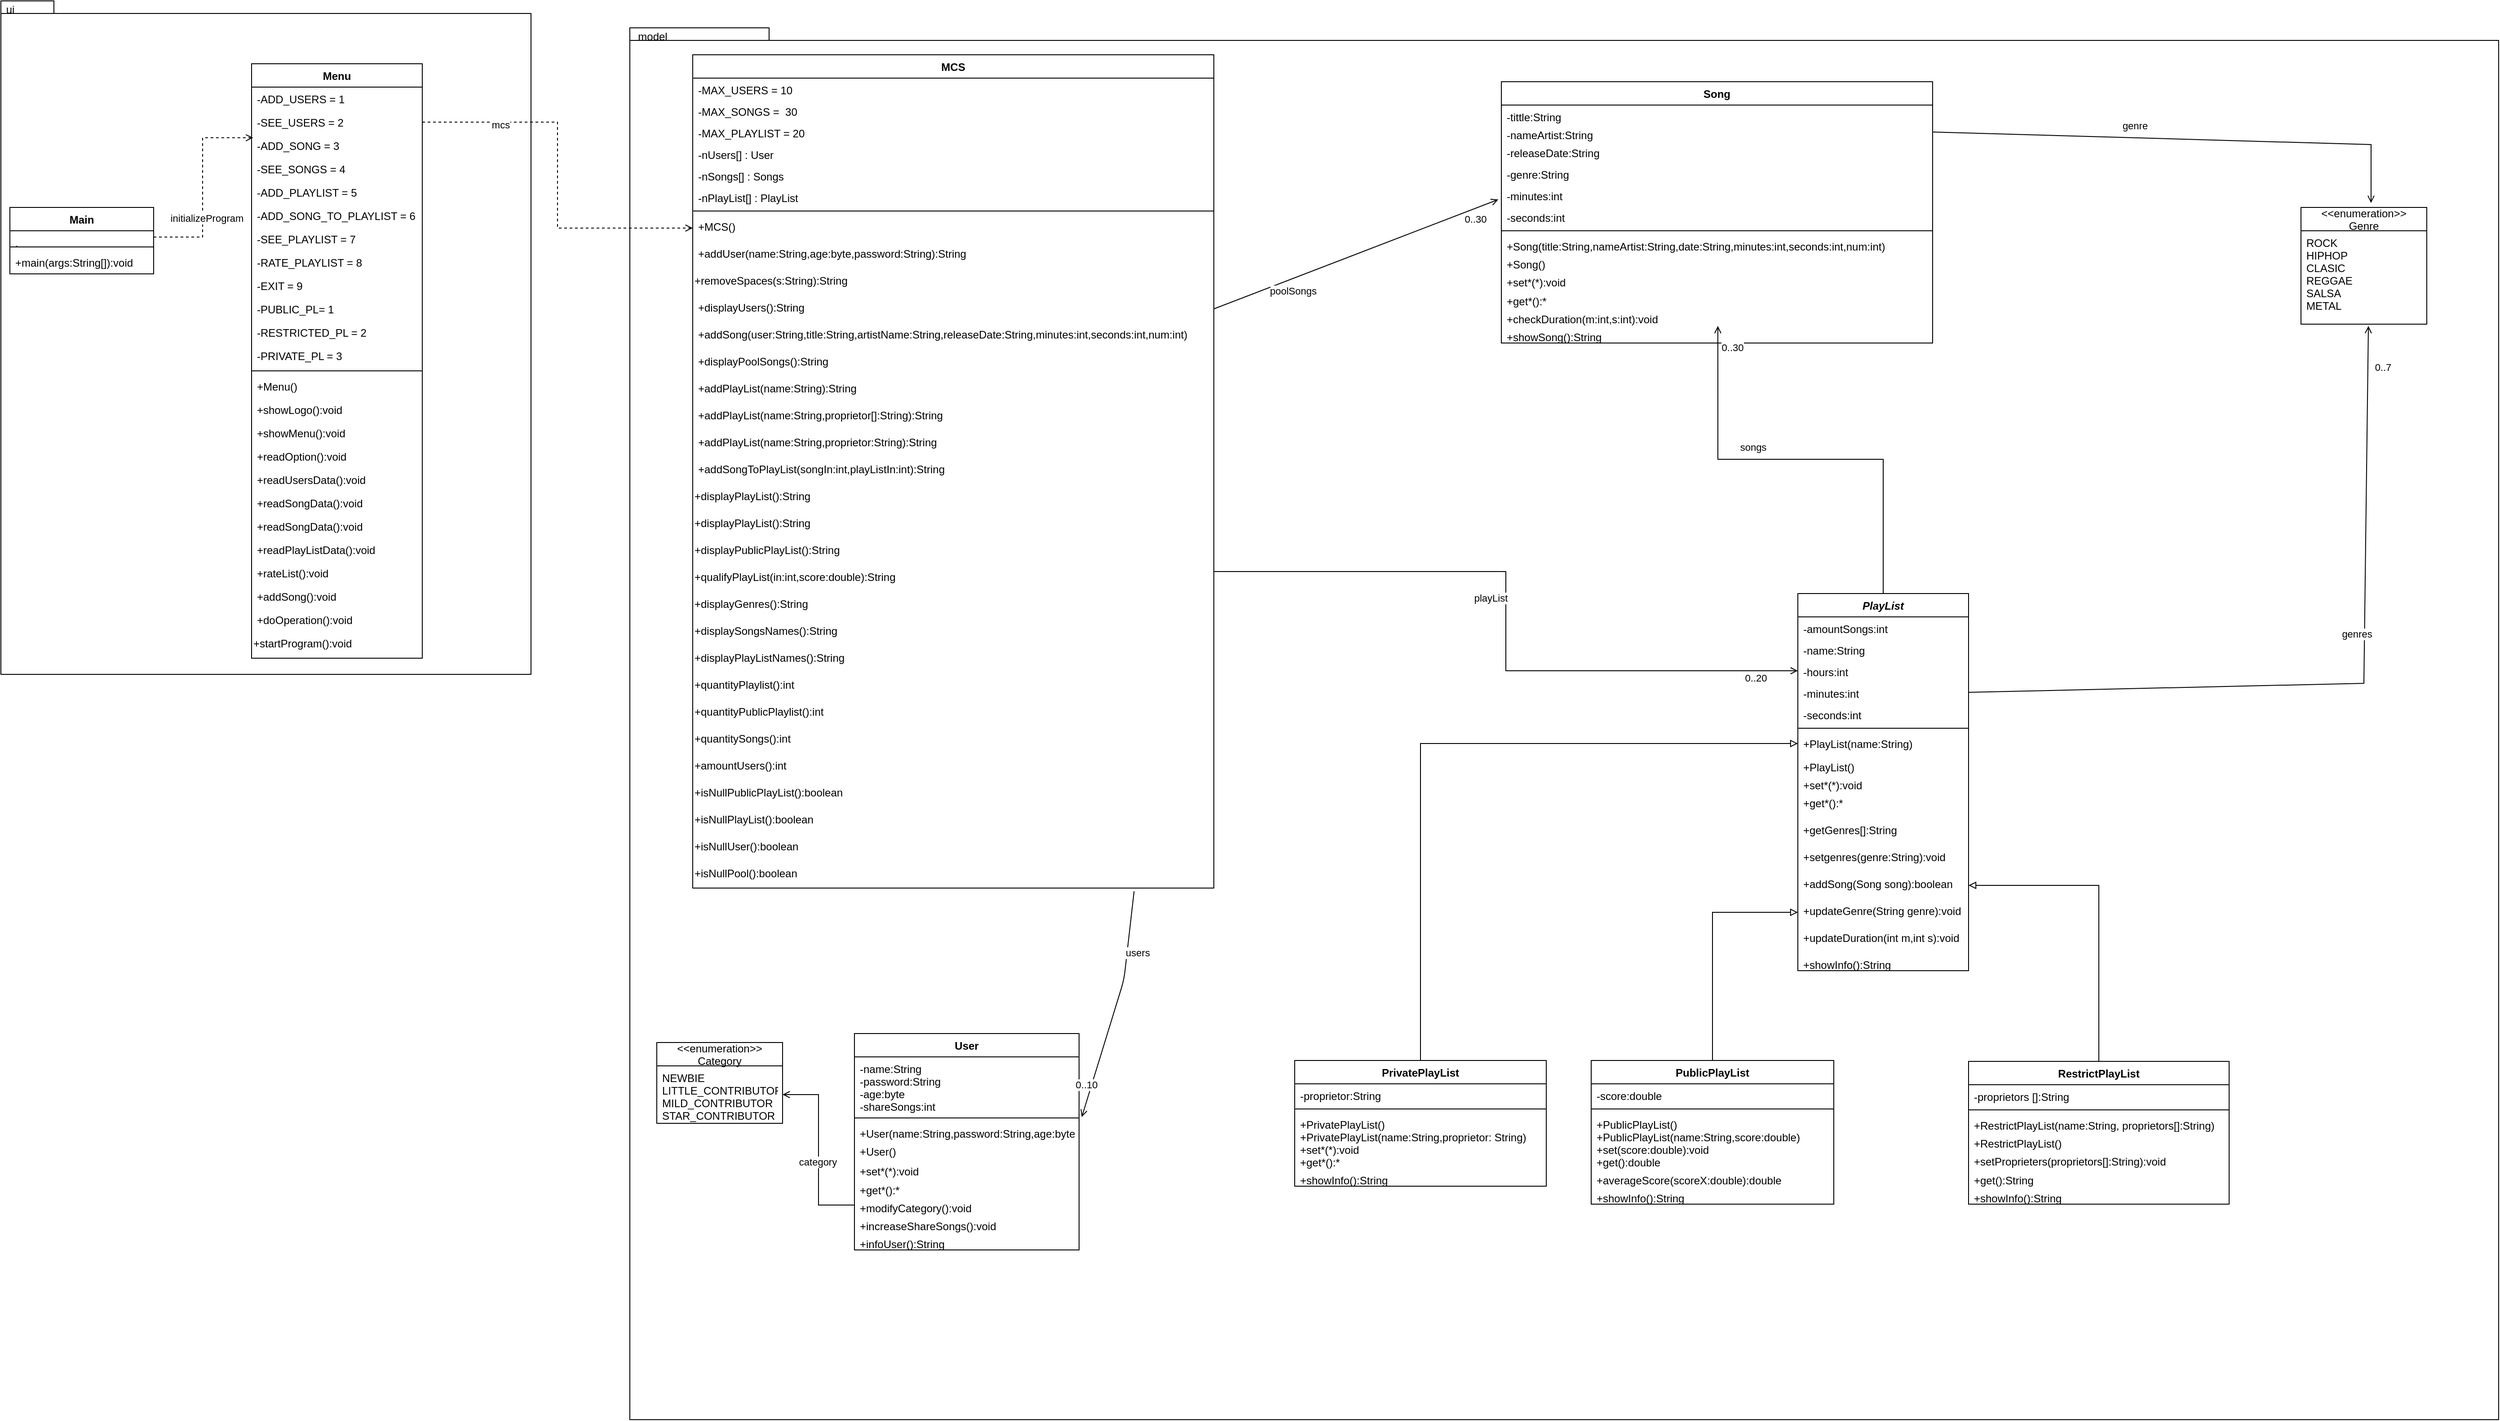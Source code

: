 <mxfile version="13.8.8" type="github">
  <diagram id="2-PS80yu1LOaavo1AS4o" name="Page-1">
    <mxGraphModel dx="2343" dy="1546" grid="1" gridSize="10" guides="1" tooltips="1" connect="1" arrows="1" fold="1" page="1" pageScale="1" pageWidth="827" pageHeight="1169" math="0" shadow="0">
      <root>
        <mxCell id="0" />
        <mxCell id="1" parent="0" />
        <mxCell id="_6vL-Fmfz16tMaVCGUEi-57" value="" style="shape=folder;fontStyle=1;spacingTop=10;tabWidth=40;tabHeight=14;tabPosition=left;html=1;" parent="1" vertex="1">
          <mxGeometry x="-1520" y="-450" width="590" height="750" as="geometry" />
        </mxCell>
        <mxCell id="_6vL-Fmfz16tMaVCGUEi-20" value="" style="shape=folder;fontStyle=1;spacingTop=10;tabWidth=40;tabHeight=14;tabPosition=left;html=1;fillColor=#ffffff;" parent="1" vertex="1">
          <mxGeometry x="-820" y="-420" width="2080" height="1550" as="geometry" />
        </mxCell>
        <mxCell id="f4DITkPFxF15eC7RWUfP-1" value="User" style="swimlane;fontStyle=1;align=center;verticalAlign=top;childLayout=stackLayout;horizontal=1;startSize=26;horizontalStack=0;resizeParent=1;resizeParentMax=0;resizeLast=0;collapsible=1;marginBottom=0;fillColor=none;" parent="1" vertex="1">
          <mxGeometry x="-570" y="700" width="250" height="241" as="geometry" />
        </mxCell>
        <mxCell id="f4DITkPFxF15eC7RWUfP-2" value="-name:String&#xa;-password:String&#xa;-age:byte&#xa;-shareSongs:int" style="text;strokeColor=none;fillColor=none;align=left;verticalAlign=top;spacingLeft=4;spacingRight=4;overflow=hidden;rotatable=0;points=[[0,0.5],[1,0.5]];portConstraint=eastwest;" parent="f4DITkPFxF15eC7RWUfP-1" vertex="1">
          <mxGeometry y="26" width="250" height="64" as="geometry" />
        </mxCell>
        <mxCell id="f4DITkPFxF15eC7RWUfP-3" value="" style="line;strokeWidth=1;fillColor=none;align=left;verticalAlign=middle;spacingTop=-1;spacingLeft=3;spacingRight=3;rotatable=0;labelPosition=right;points=[];portConstraint=eastwest;" parent="f4DITkPFxF15eC7RWUfP-1" vertex="1">
          <mxGeometry y="90" width="250" height="8" as="geometry" />
        </mxCell>
        <mxCell id="KiHyuANmDvBm40jnsKNg-2" value="+User(name:String,password:String,age:byte)" style="text;strokeColor=none;fillColor=none;align=left;verticalAlign=top;spacingLeft=4;spacingRight=4;overflow=hidden;rotatable=0;points=[[0,0.5],[1,0.5]];portConstraint=eastwest;" parent="f4DITkPFxF15eC7RWUfP-1" vertex="1">
          <mxGeometry y="98" width="250" height="20" as="geometry" />
        </mxCell>
        <mxCell id="KiHyuANmDvBm40jnsKNg-1" value="+User()" style="text;strokeColor=none;fillColor=none;align=left;verticalAlign=top;spacingLeft=4;spacingRight=4;overflow=hidden;rotatable=0;points=[[0,0.5],[1,0.5]];portConstraint=eastwest;" parent="f4DITkPFxF15eC7RWUfP-1" vertex="1">
          <mxGeometry y="118" width="250" height="22" as="geometry" />
        </mxCell>
        <mxCell id="KiHyuANmDvBm40jnsKNg-3" value="+set*(*):void" style="text;strokeColor=none;fillColor=none;align=left;verticalAlign=top;spacingLeft=4;spacingRight=4;overflow=hidden;rotatable=0;points=[[0,0.5],[1,0.5]];portConstraint=eastwest;" parent="f4DITkPFxF15eC7RWUfP-1" vertex="1">
          <mxGeometry y="140" width="250" height="21" as="geometry" />
        </mxCell>
        <mxCell id="f4DITkPFxF15eC7RWUfP-4" value="+get*():*" style="text;strokeColor=none;fillColor=none;align=left;verticalAlign=top;spacingLeft=4;spacingRight=4;overflow=hidden;rotatable=0;points=[[0,0.5],[1,0.5]];portConstraint=eastwest;" parent="f4DITkPFxF15eC7RWUfP-1" vertex="1">
          <mxGeometry y="161" width="250" height="20" as="geometry" />
        </mxCell>
        <mxCell id="KiHyuANmDvBm40jnsKNg-9" value="+modifyCategory():void" style="text;strokeColor=none;fillColor=none;align=left;verticalAlign=top;spacingLeft=4;spacingRight=4;overflow=hidden;rotatable=0;points=[[0,0.5],[1,0.5]];portConstraint=eastwest;" parent="f4DITkPFxF15eC7RWUfP-1" vertex="1">
          <mxGeometry y="181" width="250" height="20" as="geometry" />
        </mxCell>
        <mxCell id="KiHyuANmDvBm40jnsKNg-8" value="+increaseShareSongs():void" style="text;strokeColor=none;fillColor=none;align=left;verticalAlign=top;spacingLeft=4;spacingRight=4;overflow=hidden;rotatable=0;points=[[0,0.5],[1,0.5]];portConstraint=eastwest;" parent="f4DITkPFxF15eC7RWUfP-1" vertex="1">
          <mxGeometry y="201" width="250" height="20" as="geometry" />
        </mxCell>
        <mxCell id="KiHyuANmDvBm40jnsKNg-10" value="+infoUser():String" style="text;strokeColor=none;fillColor=none;align=left;verticalAlign=top;spacingLeft=4;spacingRight=4;overflow=hidden;rotatable=0;points=[[0,0.5],[1,0.5]];portConstraint=eastwest;" parent="f4DITkPFxF15eC7RWUfP-1" vertex="1">
          <mxGeometry y="221" width="250" height="20" as="geometry" />
        </mxCell>
        <mxCell id="f4DITkPFxF15eC7RWUfP-5" value="&lt;&lt;enumeration&gt;&gt;&#xa;Category" style="swimlane;fontStyle=0;childLayout=stackLayout;horizontal=1;startSize=26;fillColor=none;horizontalStack=0;resizeParent=1;resizeParentMax=0;resizeLast=0;collapsible=1;marginBottom=0;" parent="1" vertex="1">
          <mxGeometry x="-790" y="710" width="140" height="90" as="geometry" />
        </mxCell>
        <mxCell id="f4DITkPFxF15eC7RWUfP-6" value="NEWBIE&#xa;LITTLE_CONTRIBUTOR&#xa;MILD_CONTRIBUTOR&#xa;STAR_CONTRIBUTOR" style="text;strokeColor=none;fillColor=none;align=left;verticalAlign=top;spacingLeft=4;spacingRight=4;overflow=hidden;rotatable=0;points=[[0,0.5],[1,0.5]];portConstraint=eastwest;" parent="f4DITkPFxF15eC7RWUfP-5" vertex="1">
          <mxGeometry y="26" width="140" height="64" as="geometry" />
        </mxCell>
        <mxCell id="f4DITkPFxF15eC7RWUfP-12" value="Song" style="swimlane;fontStyle=1;align=center;verticalAlign=top;childLayout=stackLayout;horizontal=1;startSize=26;horizontalStack=0;resizeParent=1;resizeParentMax=0;resizeLast=0;collapsible=1;marginBottom=0;" parent="1" vertex="1">
          <mxGeometry x="150" y="-360" width="480" height="291" as="geometry" />
        </mxCell>
        <mxCell id="KiHyuANmDvBm40jnsKNg-39" value="-tittle:String" style="text;strokeColor=none;fillColor=none;align=left;verticalAlign=top;spacingLeft=4;spacingRight=4;overflow=hidden;rotatable=0;points=[[0,0.5],[1,0.5]];portConstraint=eastwest;" parent="f4DITkPFxF15eC7RWUfP-12" vertex="1">
          <mxGeometry y="26" width="480" height="20" as="geometry" />
        </mxCell>
        <mxCell id="KiHyuANmDvBm40jnsKNg-40" value="-nameArtist:String" style="text;strokeColor=none;fillColor=none;align=left;verticalAlign=top;spacingLeft=4;spacingRight=4;overflow=hidden;rotatable=0;points=[[0,0.5],[1,0.5]];portConstraint=eastwest;" parent="f4DITkPFxF15eC7RWUfP-12" vertex="1">
          <mxGeometry y="46" width="480" height="20" as="geometry" />
        </mxCell>
        <mxCell id="KiHyuANmDvBm40jnsKNg-41" value="-releaseDate:String" style="text;strokeColor=none;fillColor=none;align=left;verticalAlign=top;spacingLeft=4;spacingRight=4;overflow=hidden;rotatable=0;points=[[0,0.5],[1,0.5]];portConstraint=eastwest;" parent="f4DITkPFxF15eC7RWUfP-12" vertex="1">
          <mxGeometry y="66" width="480" height="24" as="geometry" />
        </mxCell>
        <mxCell id="oXdnSH9DWufPSlYSPhtB-8" value="-genre:String" style="text;strokeColor=none;fillColor=none;align=left;verticalAlign=top;spacingLeft=4;spacingRight=4;overflow=hidden;rotatable=0;points=[[0,0.5],[1,0.5]];portConstraint=eastwest;" parent="f4DITkPFxF15eC7RWUfP-12" vertex="1">
          <mxGeometry y="90" width="480" height="24" as="geometry" />
        </mxCell>
        <mxCell id="KiHyuANmDvBm40jnsKNg-42" value="-minutes:int" style="text;strokeColor=none;fillColor=none;align=left;verticalAlign=top;spacingLeft=4;spacingRight=4;overflow=hidden;rotatable=0;points=[[0,0.5],[1,0.5]];portConstraint=eastwest;" parent="f4DITkPFxF15eC7RWUfP-12" vertex="1">
          <mxGeometry y="114" width="480" height="24" as="geometry" />
        </mxCell>
        <mxCell id="KiHyuANmDvBm40jnsKNg-43" value="-seconds:int" style="text;strokeColor=none;fillColor=none;align=left;verticalAlign=top;spacingLeft=4;spacingRight=4;overflow=hidden;rotatable=0;points=[[0,0.5],[1,0.5]];portConstraint=eastwest;" parent="f4DITkPFxF15eC7RWUfP-12" vertex="1">
          <mxGeometry y="138" width="480" height="24" as="geometry" />
        </mxCell>
        <mxCell id="f4DITkPFxF15eC7RWUfP-14" value="" style="line;strokeWidth=1;fillColor=none;align=left;verticalAlign=middle;spacingTop=-1;spacingLeft=3;spacingRight=3;rotatable=0;labelPosition=right;points=[];portConstraint=eastwest;" parent="f4DITkPFxF15eC7RWUfP-12" vertex="1">
          <mxGeometry y="162" width="480" height="8" as="geometry" />
        </mxCell>
        <mxCell id="KiHyuANmDvBm40jnsKNg-46" value="+Song(title:String,nameArtist:String,date:String,minutes:int,seconds:int,num:int)" style="text;strokeColor=none;fillColor=none;align=left;verticalAlign=top;spacingLeft=4;spacingRight=4;overflow=hidden;rotatable=0;points=[[0,0.5],[1,0.5]];portConstraint=eastwest;" parent="f4DITkPFxF15eC7RWUfP-12" vertex="1">
          <mxGeometry y="170" width="480" height="20" as="geometry" />
        </mxCell>
        <mxCell id="KiHyuANmDvBm40jnsKNg-44" value="+Song()" style="text;strokeColor=none;fillColor=none;align=left;verticalAlign=top;spacingLeft=4;spacingRight=4;overflow=hidden;rotatable=0;points=[[0,0.5],[1,0.5]];portConstraint=eastwest;" parent="f4DITkPFxF15eC7RWUfP-12" vertex="1">
          <mxGeometry y="190" width="480" height="20" as="geometry" />
        </mxCell>
        <mxCell id="KiHyuANmDvBm40jnsKNg-47" value="+set*(*):void" style="text;strokeColor=none;fillColor=none;align=left;verticalAlign=top;spacingLeft=4;spacingRight=4;overflow=hidden;rotatable=0;points=[[0,0.5],[1,0.5]];portConstraint=eastwest;" parent="f4DITkPFxF15eC7RWUfP-12" vertex="1">
          <mxGeometry y="210" width="480" height="21" as="geometry" />
        </mxCell>
        <mxCell id="KiHyuANmDvBm40jnsKNg-48" value="+get*():*" style="text;strokeColor=none;fillColor=none;align=left;verticalAlign=top;spacingLeft=4;spacingRight=4;overflow=hidden;rotatable=0;points=[[0,0.5],[1,0.5]];portConstraint=eastwest;" parent="f4DITkPFxF15eC7RWUfP-12" vertex="1">
          <mxGeometry y="231" width="480" height="20" as="geometry" />
        </mxCell>
        <mxCell id="_6vL-Fmfz16tMaVCGUEi-19" value="+checkDuration(m:int,s:int):void" style="text;strokeColor=none;fillColor=none;align=left;verticalAlign=top;spacingLeft=4;spacingRight=4;overflow=hidden;rotatable=0;points=[[0,0.5],[1,0.5]];portConstraint=eastwest;" parent="f4DITkPFxF15eC7RWUfP-12" vertex="1">
          <mxGeometry y="251" width="480" height="20" as="geometry" />
        </mxCell>
        <mxCell id="KiHyuANmDvBm40jnsKNg-49" value="+showSong():String" style="text;strokeColor=none;fillColor=none;align=left;verticalAlign=top;spacingLeft=4;spacingRight=4;overflow=hidden;rotatable=0;points=[[0,0.5],[1,0.5]];portConstraint=eastwest;" parent="f4DITkPFxF15eC7RWUfP-12" vertex="1">
          <mxGeometry y="271" width="480" height="20" as="geometry" />
        </mxCell>
        <mxCell id="f4DITkPFxF15eC7RWUfP-16" value="&lt;&lt;enumeration&gt;&gt;&#xa;Genre" style="swimlane;fontStyle=0;childLayout=stackLayout;horizontal=1;startSize=26;fillColor=none;horizontalStack=0;resizeParent=1;resizeParentMax=0;resizeLast=0;collapsible=1;marginBottom=0;" parent="1" vertex="1">
          <mxGeometry x="1040" y="-220" width="140" height="130" as="geometry" />
        </mxCell>
        <mxCell id="f4DITkPFxF15eC7RWUfP-17" value="ROCK&#xa;HIPHOP&#xa;CLASIC&#xa;REGGAE&#xa;SALSA&#xa;METAL&#xa;" style="text;strokeColor=none;fillColor=none;align=left;verticalAlign=top;spacingLeft=4;spacingRight=4;overflow=hidden;rotatable=0;points=[[0,0.5],[1,0.5]];portConstraint=eastwest;" parent="f4DITkPFxF15eC7RWUfP-16" vertex="1">
          <mxGeometry y="26" width="140" height="104" as="geometry" />
        </mxCell>
        <mxCell id="YzxOvq2Jwp7MUWpBDMcE-1" style="edgeStyle=orthogonalEdgeStyle;rounded=0;orthogonalLoop=1;jettySize=auto;html=1;exitX=0.5;exitY=0;exitDx=0;exitDy=0;endArrow=open;endFill=0;entryX=0.502;entryY=1.05;entryDx=0;entryDy=0;entryPerimeter=0;" parent="1" source="f4DITkPFxF15eC7RWUfP-20" target="_6vL-Fmfz16tMaVCGUEi-19" edge="1">
          <mxGeometry relative="1" as="geometry">
            <mxPoint x="768" y="220" as="targetPoint" />
          </mxGeometry>
        </mxCell>
        <mxCell id="YzxOvq2Jwp7MUWpBDMcE-3" value="0..30" style="edgeLabel;html=1;align=center;verticalAlign=middle;resizable=0;points=[];" parent="YzxOvq2Jwp7MUWpBDMcE-1" vertex="1" connectable="0">
          <mxGeometry x="0.903" y="-1" relative="1" as="geometry">
            <mxPoint x="14.41" as="offset" />
          </mxGeometry>
        </mxCell>
        <mxCell id="KiHyuANmDvBm40jnsKNg-50" value="songs" style="edgeLabel;html=1;align=center;verticalAlign=middle;resizable=0;points=[];" parent="YzxOvq2Jwp7MUWpBDMcE-1" vertex="1" connectable="0">
          <mxGeometry x="0.304" y="-2" relative="1" as="geometry">
            <mxPoint x="19.91" y="-12.25" as="offset" />
          </mxGeometry>
        </mxCell>
        <mxCell id="f4DITkPFxF15eC7RWUfP-20" value="PlayList" style="swimlane;fontStyle=3;align=center;verticalAlign=top;childLayout=stackLayout;horizontal=1;startSize=26;horizontalStack=0;resizeParent=1;resizeParentMax=0;resizeLast=0;collapsible=1;marginBottom=0;" parent="1" vertex="1">
          <mxGeometry x="480" y="210" width="190" height="420" as="geometry" />
        </mxCell>
        <mxCell id="KiHyuANmDvBm40jnsKNg-16" value="-amountSongs:int" style="text;strokeColor=none;fillColor=none;align=left;verticalAlign=top;spacingLeft=4;spacingRight=4;overflow=hidden;rotatable=0;points=[[0,0.5],[1,0.5]];portConstraint=eastwest;" parent="f4DITkPFxF15eC7RWUfP-20" vertex="1">
          <mxGeometry y="26" width="190" height="24" as="geometry" />
        </mxCell>
        <mxCell id="f4DITkPFxF15eC7RWUfP-21" value="-name:String" style="text;strokeColor=none;fillColor=none;align=left;verticalAlign=top;spacingLeft=4;spacingRight=4;overflow=hidden;rotatable=0;points=[[0,0.5],[1,0.5]];portConstraint=eastwest;" parent="f4DITkPFxF15eC7RWUfP-20" vertex="1">
          <mxGeometry y="50" width="190" height="24" as="geometry" />
        </mxCell>
        <mxCell id="KiHyuANmDvBm40jnsKNg-13" value="-hours:int" style="text;strokeColor=none;fillColor=none;align=left;verticalAlign=top;spacingLeft=4;spacingRight=4;overflow=hidden;rotatable=0;points=[[0,0.5],[1,0.5]];portConstraint=eastwest;" parent="f4DITkPFxF15eC7RWUfP-20" vertex="1">
          <mxGeometry y="74" width="190" height="24" as="geometry" />
        </mxCell>
        <mxCell id="KiHyuANmDvBm40jnsKNg-14" value="-minutes:int" style="text;strokeColor=none;fillColor=none;align=left;verticalAlign=top;spacingLeft=4;spacingRight=4;overflow=hidden;rotatable=0;points=[[0,0.5],[1,0.5]];portConstraint=eastwest;" parent="f4DITkPFxF15eC7RWUfP-20" vertex="1">
          <mxGeometry y="98" width="190" height="24" as="geometry" />
        </mxCell>
        <mxCell id="KiHyuANmDvBm40jnsKNg-15" value="-seconds:int" style="text;strokeColor=none;fillColor=none;align=left;verticalAlign=top;spacingLeft=4;spacingRight=4;overflow=hidden;rotatable=0;points=[[0,0.5],[1,0.5]];portConstraint=eastwest;" parent="f4DITkPFxF15eC7RWUfP-20" vertex="1">
          <mxGeometry y="122" width="190" height="24" as="geometry" />
        </mxCell>
        <mxCell id="f4DITkPFxF15eC7RWUfP-22" value="" style="line;strokeWidth=1;fillColor=none;align=left;verticalAlign=middle;spacingTop=-1;spacingLeft=3;spacingRight=3;rotatable=0;labelPosition=right;points=[];portConstraint=eastwest;" parent="f4DITkPFxF15eC7RWUfP-20" vertex="1">
          <mxGeometry y="146" width="190" height="8" as="geometry" />
        </mxCell>
        <mxCell id="KiHyuANmDvBm40jnsKNg-18" value="+PlayList(name:String)" style="text;strokeColor=none;fillColor=none;align=left;verticalAlign=top;spacingLeft=4;spacingRight=4;overflow=hidden;rotatable=0;points=[[0,0.5],[1,0.5]];portConstraint=eastwest;" parent="f4DITkPFxF15eC7RWUfP-20" vertex="1">
          <mxGeometry y="154" width="190" height="26" as="geometry" />
        </mxCell>
        <mxCell id="KiHyuANmDvBm40jnsKNg-17" value="+PlayList()&#xa;" style="text;strokeColor=none;fillColor=none;align=left;verticalAlign=top;spacingLeft=4;spacingRight=4;overflow=hidden;rotatable=0;points=[[0,0.5],[1,0.5]];portConstraint=eastwest;" parent="f4DITkPFxF15eC7RWUfP-20" vertex="1">
          <mxGeometry y="180" width="190" height="20" as="geometry" />
        </mxCell>
        <mxCell id="KiHyuANmDvBm40jnsKNg-19" value="+set*(*):void" style="text;strokeColor=none;fillColor=none;align=left;verticalAlign=top;spacingLeft=4;spacingRight=4;overflow=hidden;rotatable=0;points=[[0,0.5],[1,0.5]];portConstraint=eastwest;" parent="f4DITkPFxF15eC7RWUfP-20" vertex="1">
          <mxGeometry y="200" width="190" height="20" as="geometry" />
        </mxCell>
        <mxCell id="f4DITkPFxF15eC7RWUfP-23" value="+get*():*" style="text;strokeColor=none;fillColor=none;align=left;verticalAlign=top;spacingLeft=4;spacingRight=4;overflow=hidden;rotatable=0;points=[[0,0.5],[1,0.5]];portConstraint=eastwest;" parent="f4DITkPFxF15eC7RWUfP-20" vertex="1">
          <mxGeometry y="220" width="190" height="30" as="geometry" />
        </mxCell>
        <mxCell id="oXdnSH9DWufPSlYSPhtB-9" value="+getGenres[]:String" style="text;strokeColor=none;fillColor=none;align=left;verticalAlign=top;spacingLeft=4;spacingRight=4;overflow=hidden;rotatable=0;points=[[0,0.5],[1,0.5]];portConstraint=eastwest;" parent="f4DITkPFxF15eC7RWUfP-20" vertex="1">
          <mxGeometry y="250" width="190" height="30" as="geometry" />
        </mxCell>
        <mxCell id="oXdnSH9DWufPSlYSPhtB-10" value="+setgenres(genre:String):void" style="text;strokeColor=none;fillColor=none;align=left;verticalAlign=top;spacingLeft=4;spacingRight=4;overflow=hidden;rotatable=0;points=[[0,0.5],[1,0.5]];portConstraint=eastwest;" parent="f4DITkPFxF15eC7RWUfP-20" vertex="1">
          <mxGeometry y="280" width="190" height="30" as="geometry" />
        </mxCell>
        <mxCell id="KiHyuANmDvBm40jnsKNg-21" value="+addSong(Song song):boolean" style="text;strokeColor=none;fillColor=none;align=left;verticalAlign=top;spacingLeft=4;spacingRight=4;overflow=hidden;rotatable=0;points=[[0,0.5],[1,0.5]];portConstraint=eastwest;" parent="f4DITkPFxF15eC7RWUfP-20" vertex="1">
          <mxGeometry y="310" width="190" height="30" as="geometry" />
        </mxCell>
        <mxCell id="KiHyuANmDvBm40jnsKNg-22" value="+updateGenre(String genre):void" style="text;strokeColor=none;fillColor=none;align=left;verticalAlign=top;spacingLeft=4;spacingRight=4;overflow=hidden;rotatable=0;points=[[0,0.5],[1,0.5]];portConstraint=eastwest;" parent="f4DITkPFxF15eC7RWUfP-20" vertex="1">
          <mxGeometry y="340" width="190" height="30" as="geometry" />
        </mxCell>
        <mxCell id="KiHyuANmDvBm40jnsKNg-24" value="+updateDuration(int m,int s):void" style="text;strokeColor=none;fillColor=none;align=left;verticalAlign=top;spacingLeft=4;spacingRight=4;overflow=hidden;rotatable=0;points=[[0,0.5],[1,0.5]];portConstraint=eastwest;" parent="f4DITkPFxF15eC7RWUfP-20" vertex="1">
          <mxGeometry y="370" width="190" height="30" as="geometry" />
        </mxCell>
        <mxCell id="KiHyuANmDvBm40jnsKNg-25" value="+showInfo():String" style="text;strokeColor=none;fillColor=none;align=left;verticalAlign=top;spacingLeft=4;spacingRight=4;overflow=hidden;rotatable=0;points=[[0,0.5],[1,0.5]];portConstraint=eastwest;" parent="f4DITkPFxF15eC7RWUfP-20" vertex="1">
          <mxGeometry y="400" width="190" height="20" as="geometry" />
        </mxCell>
        <mxCell id="f4DITkPFxF15eC7RWUfP-27" value="MCS" style="swimlane;fontStyle=1;align=center;verticalAlign=top;childLayout=stackLayout;horizontal=1;startSize=26;horizontalStack=0;resizeParent=1;resizeParentMax=0;resizeLast=0;collapsible=1;marginBottom=0;" parent="1" vertex="1">
          <mxGeometry x="-750" y="-390" width="580" height="928" as="geometry" />
        </mxCell>
        <mxCell id="f4DITkPFxF15eC7RWUfP-28" value="-MAX_USERS = 10" style="text;strokeColor=none;fillColor=none;align=left;verticalAlign=top;spacingLeft=4;spacingRight=4;overflow=hidden;rotatable=0;points=[[0,0.5],[1,0.5]];portConstraint=eastwest;" parent="f4DITkPFxF15eC7RWUfP-27" vertex="1">
          <mxGeometry y="26" width="580" height="24" as="geometry" />
        </mxCell>
        <mxCell id="oXdnSH9DWufPSlYSPhtB-2" value="-MAX_SONGS =  30" style="text;strokeColor=none;fillColor=none;align=left;verticalAlign=top;spacingLeft=4;spacingRight=4;overflow=hidden;rotatable=0;points=[[0,0.5],[1,0.5]];portConstraint=eastwest;" parent="f4DITkPFxF15eC7RWUfP-27" vertex="1">
          <mxGeometry y="50" width="580" height="24" as="geometry" />
        </mxCell>
        <mxCell id="oXdnSH9DWufPSlYSPhtB-3" value="-MAX_PLAYLIST = 20" style="text;strokeColor=none;fillColor=none;align=left;verticalAlign=top;spacingLeft=4;spacingRight=4;overflow=hidden;rotatable=0;points=[[0,0.5],[1,0.5]];portConstraint=eastwest;" parent="f4DITkPFxF15eC7RWUfP-27" vertex="1">
          <mxGeometry y="74" width="580" height="24" as="geometry" />
        </mxCell>
        <mxCell id="oXdnSH9DWufPSlYSPhtB-5" value="-nUsers[] : User" style="text;strokeColor=none;fillColor=none;align=left;verticalAlign=top;spacingLeft=4;spacingRight=4;overflow=hidden;rotatable=0;points=[[0,0.5],[1,0.5]];portConstraint=eastwest;" parent="f4DITkPFxF15eC7RWUfP-27" vertex="1">
          <mxGeometry y="98" width="580" height="24" as="geometry" />
        </mxCell>
        <mxCell id="oXdnSH9DWufPSlYSPhtB-6" value="-nSongs[] : Songs" style="text;strokeColor=none;fillColor=none;align=left;verticalAlign=top;spacingLeft=4;spacingRight=4;overflow=hidden;rotatable=0;points=[[0,0.5],[1,0.5]];portConstraint=eastwest;" parent="f4DITkPFxF15eC7RWUfP-27" vertex="1">
          <mxGeometry y="122" width="580" height="24" as="geometry" />
        </mxCell>
        <mxCell id="oXdnSH9DWufPSlYSPhtB-7" value="-nPlayList[] : PlayList" style="text;strokeColor=none;fillColor=none;align=left;verticalAlign=top;spacingLeft=4;spacingRight=4;overflow=hidden;rotatable=0;points=[[0,0.5],[1,0.5]];portConstraint=eastwest;" parent="f4DITkPFxF15eC7RWUfP-27" vertex="1">
          <mxGeometry y="146" width="580" height="24" as="geometry" />
        </mxCell>
        <mxCell id="f4DITkPFxF15eC7RWUfP-29" value="" style="line;strokeWidth=1;fillColor=none;align=left;verticalAlign=middle;spacingTop=-1;spacingLeft=3;spacingRight=3;rotatable=0;labelPosition=right;points=[];portConstraint=eastwest;" parent="f4DITkPFxF15eC7RWUfP-27" vertex="1">
          <mxGeometry y="170" width="580" height="8" as="geometry" />
        </mxCell>
        <mxCell id="KiHyuANmDvBm40jnsKNg-52" value="+MCS()" style="text;strokeColor=none;fillColor=none;align=left;verticalAlign=top;spacingLeft=4;spacingRight=4;overflow=hidden;rotatable=0;points=[[0,0.5],[1,0.5]];portConstraint=eastwest;" parent="f4DITkPFxF15eC7RWUfP-27" vertex="1">
          <mxGeometry y="178" width="580" height="30" as="geometry" />
        </mxCell>
        <mxCell id="KiHyuANmDvBm40jnsKNg-53" value="+addUser(name:String,age:byte,password:String):String" style="text;strokeColor=none;fillColor=none;align=left;verticalAlign=top;spacingLeft=4;spacingRight=4;overflow=hidden;rotatable=0;points=[[0,0.5],[1,0.5]];portConstraint=eastwest;" parent="f4DITkPFxF15eC7RWUfP-27" vertex="1">
          <mxGeometry y="208" width="580" height="30" as="geometry" />
        </mxCell>
        <mxCell id="_6vL-Fmfz16tMaVCGUEi-9" value="+removeSpaces(s:String):String" style="text;whiteSpace=wrap;html=1;" parent="f4DITkPFxF15eC7RWUfP-27" vertex="1">
          <mxGeometry y="238" width="580" height="30" as="geometry" />
        </mxCell>
        <mxCell id="KiHyuANmDvBm40jnsKNg-55" value="+displayUsers():String" style="text;strokeColor=none;fillColor=none;align=left;verticalAlign=top;spacingLeft=4;spacingRight=4;overflow=hidden;rotatable=0;points=[[0,0.5],[1,0.5]];portConstraint=eastwest;" parent="f4DITkPFxF15eC7RWUfP-27" vertex="1">
          <mxGeometry y="268" width="580" height="30" as="geometry" />
        </mxCell>
        <mxCell id="KiHyuANmDvBm40jnsKNg-56" value="+addSong(user:String,title:String,artistName:String,releaseDate:String,minutes:int,seconds:int,num:int)" style="text;strokeColor=none;fillColor=none;align=left;verticalAlign=top;spacingLeft=4;spacingRight=4;overflow=hidden;rotatable=0;points=[[0,0.5],[1,0.5]];portConstraint=eastwest;" parent="f4DITkPFxF15eC7RWUfP-27" vertex="1">
          <mxGeometry y="298" width="580" height="30" as="geometry" />
        </mxCell>
        <mxCell id="KiHyuANmDvBm40jnsKNg-57" value="+displayPoolSongs():String" style="text;strokeColor=none;fillColor=none;align=left;verticalAlign=top;spacingLeft=4;spacingRight=4;overflow=hidden;rotatable=0;points=[[0,0.5],[1,0.5]];portConstraint=eastwest;" parent="f4DITkPFxF15eC7RWUfP-27" vertex="1">
          <mxGeometry y="328" width="580" height="30" as="geometry" />
        </mxCell>
        <mxCell id="KiHyuANmDvBm40jnsKNg-58" value="+addPlayList(name:String):String" style="text;strokeColor=none;fillColor=none;align=left;verticalAlign=top;spacingLeft=4;spacingRight=4;overflow=hidden;rotatable=0;points=[[0,0.5],[1,0.5]];portConstraint=eastwest;" parent="f4DITkPFxF15eC7RWUfP-27" vertex="1">
          <mxGeometry y="358" width="580" height="30" as="geometry" />
        </mxCell>
        <mxCell id="KiHyuANmDvBm40jnsKNg-59" value="+addPlayList(name:String,proprietor[]:String):String" style="text;strokeColor=none;fillColor=none;align=left;verticalAlign=top;spacingLeft=4;spacingRight=4;overflow=hidden;rotatable=0;points=[[0,0.5],[1,0.5]];portConstraint=eastwest;" parent="f4DITkPFxF15eC7RWUfP-27" vertex="1">
          <mxGeometry y="388" width="580" height="30" as="geometry" />
        </mxCell>
        <mxCell id="KiHyuANmDvBm40jnsKNg-60" value="+addPlayList(name:String,proprietor:String):String" style="text;strokeColor=none;fillColor=none;align=left;verticalAlign=top;spacingLeft=4;spacingRight=4;overflow=hidden;rotatable=0;points=[[0,0.5],[1,0.5]];portConstraint=eastwest;" parent="f4DITkPFxF15eC7RWUfP-27" vertex="1">
          <mxGeometry y="418" width="580" height="30" as="geometry" />
        </mxCell>
        <mxCell id="KiHyuANmDvBm40jnsKNg-61" value="+addSongToPlayList(songIn:int,playListIn:int):String" style="text;strokeColor=none;fillColor=none;align=left;verticalAlign=top;spacingLeft=4;spacingRight=4;overflow=hidden;rotatable=0;points=[[0,0.5],[1,0.5]];portConstraint=eastwest;" parent="f4DITkPFxF15eC7RWUfP-27" vertex="1">
          <mxGeometry y="448" width="580" height="30" as="geometry" />
        </mxCell>
        <mxCell id="KiHyuANmDvBm40jnsKNg-62" value="+displayPlayList():String" style="text;whiteSpace=wrap;html=1;" parent="f4DITkPFxF15eC7RWUfP-27" vertex="1">
          <mxGeometry y="478" width="580" height="30" as="geometry" />
        </mxCell>
        <mxCell id="_6vL-Fmfz16tMaVCGUEi-1" value="+displayPlayList():String" style="text;whiteSpace=wrap;html=1;" parent="f4DITkPFxF15eC7RWUfP-27" vertex="1">
          <mxGeometry y="508" width="580" height="30" as="geometry" />
        </mxCell>
        <mxCell id="_6vL-Fmfz16tMaVCGUEi-4" value="+displayPublicPlayList():String" style="text;whiteSpace=wrap;html=1;" parent="f4DITkPFxF15eC7RWUfP-27" vertex="1">
          <mxGeometry y="538" width="580" height="30" as="geometry" />
        </mxCell>
        <mxCell id="_6vL-Fmfz16tMaVCGUEi-5" value="+qualifyPlayList(in:int,score:double):String" style="text;whiteSpace=wrap;html=1;" parent="f4DITkPFxF15eC7RWUfP-27" vertex="1">
          <mxGeometry y="568" width="580" height="30" as="geometry" />
        </mxCell>
        <mxCell id="_6vL-Fmfz16tMaVCGUEi-6" value="+displayGenres():String" style="text;whiteSpace=wrap;html=1;" parent="f4DITkPFxF15eC7RWUfP-27" vertex="1">
          <mxGeometry y="598" width="580" height="30" as="geometry" />
        </mxCell>
        <mxCell id="_6vL-Fmfz16tMaVCGUEi-8" value="+displaySongsNames():String" style="text;whiteSpace=wrap;html=1;" parent="f4DITkPFxF15eC7RWUfP-27" vertex="1">
          <mxGeometry y="628" width="580" height="30" as="geometry" />
        </mxCell>
        <mxCell id="_6vL-Fmfz16tMaVCGUEi-10" value="+displayPlayListNames():String" style="text;whiteSpace=wrap;html=1;" parent="f4DITkPFxF15eC7RWUfP-27" vertex="1">
          <mxGeometry y="658" width="580" height="30" as="geometry" />
        </mxCell>
        <mxCell id="_6vL-Fmfz16tMaVCGUEi-11" value="+quantityPlaylist():int" style="text;whiteSpace=wrap;html=1;" parent="f4DITkPFxF15eC7RWUfP-27" vertex="1">
          <mxGeometry y="688" width="580" height="30" as="geometry" />
        </mxCell>
        <mxCell id="_6vL-Fmfz16tMaVCGUEi-12" value="+quantityPublicPlaylist():int" style="text;whiteSpace=wrap;html=1;" parent="f4DITkPFxF15eC7RWUfP-27" vertex="1">
          <mxGeometry y="718" width="580" height="30" as="geometry" />
        </mxCell>
        <mxCell id="_6vL-Fmfz16tMaVCGUEi-13" value="+quantitySongs():int" style="text;whiteSpace=wrap;html=1;" parent="f4DITkPFxF15eC7RWUfP-27" vertex="1">
          <mxGeometry y="748" width="580" height="30" as="geometry" />
        </mxCell>
        <mxCell id="_6vL-Fmfz16tMaVCGUEi-14" value="+amountUsers():int" style="text;whiteSpace=wrap;html=1;" parent="f4DITkPFxF15eC7RWUfP-27" vertex="1">
          <mxGeometry y="778" width="580" height="30" as="geometry" />
        </mxCell>
        <mxCell id="_6vL-Fmfz16tMaVCGUEi-15" value="+isNullPublicPlayList():boolean" style="text;whiteSpace=wrap;html=1;" parent="f4DITkPFxF15eC7RWUfP-27" vertex="1">
          <mxGeometry y="808" width="580" height="30" as="geometry" />
        </mxCell>
        <mxCell id="_6vL-Fmfz16tMaVCGUEi-16" value="+isNullPlayList():boolean" style="text;whiteSpace=wrap;html=1;" parent="f4DITkPFxF15eC7RWUfP-27" vertex="1">
          <mxGeometry y="838" width="580" height="30" as="geometry" />
        </mxCell>
        <mxCell id="_6vL-Fmfz16tMaVCGUEi-17" value="+isNullUser():boolean" style="text;whiteSpace=wrap;html=1;" parent="f4DITkPFxF15eC7RWUfP-27" vertex="1">
          <mxGeometry y="868" width="580" height="30" as="geometry" />
        </mxCell>
        <mxCell id="_6vL-Fmfz16tMaVCGUEi-18" value="+isNullPool():boolean" style="text;whiteSpace=wrap;html=1;" parent="f4DITkPFxF15eC7RWUfP-27" vertex="1">
          <mxGeometry y="898" width="580" height="30" as="geometry" />
        </mxCell>
        <mxCell id="KiHyuANmDvBm40jnsKNg-26" style="edgeStyle=orthogonalEdgeStyle;rounded=0;orthogonalLoop=1;jettySize=auto;html=1;exitX=0.5;exitY=0;exitDx=0;exitDy=0;entryX=0;entryY=0.5;entryDx=0;entryDy=0;endArrow=block;endFill=0;" parent="1" source="f4DITkPFxF15eC7RWUfP-31" target="KiHyuANmDvBm40jnsKNg-18" edge="1">
          <mxGeometry relative="1" as="geometry" />
        </mxCell>
        <mxCell id="f4DITkPFxF15eC7RWUfP-31" value="PrivatePlayList" style="swimlane;fontStyle=1;align=center;verticalAlign=top;childLayout=stackLayout;horizontal=1;startSize=26;horizontalStack=0;resizeParent=1;resizeParentMax=0;resizeLast=0;collapsible=1;marginBottom=0;" parent="1" vertex="1">
          <mxGeometry x="-80" y="730" width="280" height="140" as="geometry" />
        </mxCell>
        <mxCell id="f4DITkPFxF15eC7RWUfP-32" value="-proprietor:String" style="text;strokeColor=none;fillColor=none;align=left;verticalAlign=top;spacingLeft=4;spacingRight=4;overflow=hidden;rotatable=0;points=[[0,0.5],[1,0.5]];portConstraint=eastwest;" parent="f4DITkPFxF15eC7RWUfP-31" vertex="1">
          <mxGeometry y="26" width="280" height="24" as="geometry" />
        </mxCell>
        <mxCell id="f4DITkPFxF15eC7RWUfP-33" value="" style="line;strokeWidth=1;fillColor=none;align=left;verticalAlign=middle;spacingTop=-1;spacingLeft=3;spacingRight=3;rotatable=0;labelPosition=right;points=[];portConstraint=eastwest;" parent="f4DITkPFxF15eC7RWUfP-31" vertex="1">
          <mxGeometry y="50" width="280" height="8" as="geometry" />
        </mxCell>
        <mxCell id="f4DITkPFxF15eC7RWUfP-34" value="+PrivatePlayList()&#xa;+PrivatePlayList(name:String,proprietor: String)&#xa;+set*(*):void&#xa;+get*():*" style="text;strokeColor=none;fillColor=none;align=left;verticalAlign=top;spacingLeft=4;spacingRight=4;overflow=hidden;rotatable=0;points=[[0,0.5],[1,0.5]];portConstraint=eastwest;fontStyle=0" parent="f4DITkPFxF15eC7RWUfP-31" vertex="1">
          <mxGeometry y="58" width="280" height="62" as="geometry" />
        </mxCell>
        <mxCell id="KiHyuANmDvBm40jnsKNg-29" value="+showInfo():String" style="text;strokeColor=none;fillColor=none;align=left;verticalAlign=top;spacingLeft=4;spacingRight=4;overflow=hidden;rotatable=0;points=[[0,0.5],[1,0.5]];portConstraint=eastwest;" parent="f4DITkPFxF15eC7RWUfP-31" vertex="1">
          <mxGeometry y="120" width="280" height="20" as="geometry" />
        </mxCell>
        <mxCell id="KiHyuANmDvBm40jnsKNg-27" style="edgeStyle=orthogonalEdgeStyle;rounded=0;orthogonalLoop=1;jettySize=auto;html=1;exitX=0.5;exitY=0;exitDx=0;exitDy=0;entryX=0;entryY=0.5;entryDx=0;entryDy=0;endArrow=block;endFill=0;" parent="1" source="f4DITkPFxF15eC7RWUfP-35" target="KiHyuANmDvBm40jnsKNg-22" edge="1">
          <mxGeometry relative="1" as="geometry" />
        </mxCell>
        <mxCell id="f4DITkPFxF15eC7RWUfP-35" value="PublicPlayList" style="swimlane;fontStyle=1;align=center;verticalAlign=top;childLayout=stackLayout;horizontal=1;startSize=26;horizontalStack=0;resizeParent=1;resizeParentMax=0;resizeLast=0;collapsible=1;marginBottom=0;" parent="1" vertex="1">
          <mxGeometry x="250" y="730" width="270" height="160" as="geometry" />
        </mxCell>
        <mxCell id="f4DITkPFxF15eC7RWUfP-36" value="-score:double" style="text;strokeColor=none;fillColor=none;align=left;verticalAlign=top;spacingLeft=4;spacingRight=4;overflow=hidden;rotatable=0;points=[[0,0.5],[1,0.5]];portConstraint=eastwest;" parent="f4DITkPFxF15eC7RWUfP-35" vertex="1">
          <mxGeometry y="26" width="270" height="24" as="geometry" />
        </mxCell>
        <mxCell id="f4DITkPFxF15eC7RWUfP-37" value="" style="line;strokeWidth=1;fillColor=none;align=left;verticalAlign=middle;spacingTop=-1;spacingLeft=3;spacingRight=3;rotatable=0;labelPosition=right;points=[];portConstraint=eastwest;" parent="f4DITkPFxF15eC7RWUfP-35" vertex="1">
          <mxGeometry y="50" width="270" height="8" as="geometry" />
        </mxCell>
        <mxCell id="f4DITkPFxF15eC7RWUfP-38" value="+PublicPlayList()&#xa;+PublicPlayList(name:String,score:double)&#xa;+set(score:double):void&#xa;+get():double" style="text;strokeColor=none;fillColor=none;align=left;verticalAlign=top;spacingLeft=4;spacingRight=4;overflow=hidden;rotatable=0;points=[[0,0.5],[1,0.5]];portConstraint=eastwest;" parent="f4DITkPFxF15eC7RWUfP-35" vertex="1">
          <mxGeometry y="58" width="270" height="62" as="geometry" />
        </mxCell>
        <mxCell id="KiHyuANmDvBm40jnsKNg-30" value="+averageScore(scoreX:double):double" style="text;strokeColor=none;fillColor=none;align=left;verticalAlign=top;spacingLeft=4;spacingRight=4;overflow=hidden;rotatable=0;points=[[0,0.5],[1,0.5]];portConstraint=eastwest;" parent="f4DITkPFxF15eC7RWUfP-35" vertex="1">
          <mxGeometry y="120" width="270" height="20" as="geometry" />
        </mxCell>
        <mxCell id="KiHyuANmDvBm40jnsKNg-32" value="+showInfo():String" style="text;strokeColor=none;fillColor=none;align=left;verticalAlign=top;spacingLeft=4;spacingRight=4;overflow=hidden;rotatable=0;points=[[0,0.5],[1,0.5]];portConstraint=eastwest;" parent="f4DITkPFxF15eC7RWUfP-35" vertex="1">
          <mxGeometry y="140" width="270" height="20" as="geometry" />
        </mxCell>
        <mxCell id="f4DITkPFxF15eC7RWUfP-45" value="" style="endArrow=open;html=1;entryX=0.557;entryY=-0.038;entryDx=0;entryDy=0;entryPerimeter=0;exitX=1;exitY=0.5;exitDx=0;exitDy=0;endFill=0;rounded=0;" parent="1" source="KiHyuANmDvBm40jnsKNg-40" target="f4DITkPFxF15eC7RWUfP-16" edge="1">
          <mxGeometry width="50" height="50" relative="1" as="geometry">
            <mxPoint x="910" y="160" as="sourcePoint" />
            <mxPoint x="930" y="160" as="targetPoint" />
            <Array as="points">
              <mxPoint x="1118" y="-290" />
            </Array>
          </mxGeometry>
        </mxCell>
        <mxCell id="f4DITkPFxF15eC7RWUfP-46" value="genre" style="edgeLabel;html=1;align=center;verticalAlign=middle;resizable=0;points=[];" parent="f4DITkPFxF15eC7RWUfP-45" vertex="1" connectable="0">
          <mxGeometry x="-0.215" y="2" relative="1" as="geometry">
            <mxPoint x="8" y="-11" as="offset" />
          </mxGeometry>
        </mxCell>
        <mxCell id="f4DITkPFxF15eC7RWUfP-47" value="" style="endArrow=open;html=1;entryX=0.536;entryY=1.019;entryDx=0;entryDy=0;entryPerimeter=0;exitX=1;exitY=0.5;exitDx=0;exitDy=0;endFill=0;rounded=0;" parent="1" source="KiHyuANmDvBm40jnsKNg-14" target="f4DITkPFxF15eC7RWUfP-17" edge="1">
          <mxGeometry width="50" height="50" relative="1" as="geometry">
            <mxPoint x="990" y="615" as="sourcePoint" />
            <mxPoint x="900" y="480" as="targetPoint" />
            <Array as="points">
              <mxPoint x="1110" y="310" />
            </Array>
          </mxGeometry>
        </mxCell>
        <mxCell id="f4DITkPFxF15eC7RWUfP-48" value="genres" style="edgeLabel;html=1;align=center;verticalAlign=middle;resizable=0;points=[];" parent="f4DITkPFxF15eC7RWUfP-47" vertex="1" connectable="0">
          <mxGeometry x="0.195" y="-3" relative="1" as="geometry">
            <mxPoint x="-11.94" y="5.99" as="offset" />
          </mxGeometry>
        </mxCell>
        <mxCell id="f4DITkPFxF15eC7RWUfP-49" value="0..7" style="edgeLabel;html=1;align=center;verticalAlign=middle;resizable=0;points=[];" parent="f4DITkPFxF15eC7RWUfP-47" vertex="1" connectable="0">
          <mxGeometry x="0.894" y="-3" relative="1" as="geometry">
            <mxPoint x="13.36" y="1" as="offset" />
          </mxGeometry>
        </mxCell>
        <mxCell id="f4DITkPFxF15eC7RWUfP-50" value="" style="endArrow=open;html=1;entryX=1.012;entryY=1.047;entryDx=0;entryDy=0;entryPerimeter=0;endFill=0;exitX=0.847;exitY=1.117;exitDx=0;exitDy=0;exitPerimeter=0;" parent="1" source="_6vL-Fmfz16tMaVCGUEi-18" target="f4DITkPFxF15eC7RWUfP-2" edge="1">
          <mxGeometry width="50" height="50" relative="1" as="geometry">
            <mxPoint x="-210" y="290" as="sourcePoint" />
            <mxPoint x="180" y="300" as="targetPoint" />
            <Array as="points">
              <mxPoint x="-270" y="640" />
            </Array>
          </mxGeometry>
        </mxCell>
        <mxCell id="f4DITkPFxF15eC7RWUfP-51" value="users" style="edgeLabel;html=1;align=center;verticalAlign=middle;resizable=0;points=[];" parent="f4DITkPFxF15eC7RWUfP-50" vertex="1" connectable="0">
          <mxGeometry x="-0.381" y="3" relative="1" as="geometry">
            <mxPoint x="10.03" y="-11.69" as="offset" />
          </mxGeometry>
        </mxCell>
        <mxCell id="f4DITkPFxF15eC7RWUfP-52" value="0..10" style="edgeLabel;html=1;align=center;verticalAlign=middle;resizable=0;points=[];" parent="f4DITkPFxF15eC7RWUfP-50" vertex="1" connectable="0">
          <mxGeometry x="0.797" y="-3" relative="1" as="geometry">
            <mxPoint y="-10.11" as="offset" />
          </mxGeometry>
        </mxCell>
        <mxCell id="f4DITkPFxF15eC7RWUfP-53" value="" style="endArrow=open;html=1;endFill=0;entryX=-0.007;entryY=0.716;entryDx=0;entryDy=0;entryPerimeter=0;exitX=1;exitY=0.5;exitDx=0;exitDy=0;rounded=0;" parent="1" source="KiHyuANmDvBm40jnsKNg-55" target="KiHyuANmDvBm40jnsKNg-42" edge="1">
          <mxGeometry width="50" height="50" relative="1" as="geometry">
            <mxPoint x="420" y="340" as="sourcePoint" />
            <mxPoint x="440" y="150" as="targetPoint" />
            <Array as="points" />
          </mxGeometry>
        </mxCell>
        <mxCell id="f4DITkPFxF15eC7RWUfP-54" value="poolSongs" style="edgeLabel;html=1;align=center;verticalAlign=middle;resizable=0;points=[];" parent="f4DITkPFxF15eC7RWUfP-53" vertex="1" connectable="0">
          <mxGeometry x="-0.508" y="2" relative="1" as="geometry">
            <mxPoint x="10.94" y="11.23" as="offset" />
          </mxGeometry>
        </mxCell>
        <mxCell id="f4DITkPFxF15eC7RWUfP-55" value="0..30" style="edgeLabel;html=1;align=center;verticalAlign=middle;resizable=0;points=[];" parent="f4DITkPFxF15eC7RWUfP-53" vertex="1" connectable="0">
          <mxGeometry x="0.88" y="-1" relative="1" as="geometry">
            <mxPoint x="-7" y="12.88" as="offset" />
          </mxGeometry>
        </mxCell>
        <mxCell id="KiHyuANmDvBm40jnsKNg-28" style="edgeStyle=orthogonalEdgeStyle;rounded=0;orthogonalLoop=1;jettySize=auto;html=1;exitX=0.5;exitY=0;exitDx=0;exitDy=0;entryX=1;entryY=0.5;entryDx=0;entryDy=0;endArrow=block;endFill=0;" parent="1" source="f4DITkPFxF15eC7RWUfP-56" target="KiHyuANmDvBm40jnsKNg-21" edge="1">
          <mxGeometry relative="1" as="geometry" />
        </mxCell>
        <mxCell id="f4DITkPFxF15eC7RWUfP-56" value="RestrictPlayList" style="swimlane;fontStyle=1;align=center;verticalAlign=top;childLayout=stackLayout;horizontal=1;startSize=26;horizontalStack=0;resizeParent=1;resizeParentMax=0;resizeLast=0;collapsible=1;marginBottom=0;" parent="1" vertex="1">
          <mxGeometry x="670" y="731" width="290" height="159" as="geometry" />
        </mxCell>
        <mxCell id="f4DITkPFxF15eC7RWUfP-57" value="-proprietors []:String" style="text;strokeColor=none;fillColor=none;align=left;verticalAlign=top;spacingLeft=4;spacingRight=4;overflow=hidden;rotatable=0;points=[[0,0.5],[1,0.5]];portConstraint=eastwest;" parent="f4DITkPFxF15eC7RWUfP-56" vertex="1">
          <mxGeometry y="26" width="290" height="24" as="geometry" />
        </mxCell>
        <mxCell id="f4DITkPFxF15eC7RWUfP-58" value="" style="line;strokeWidth=1;fillColor=none;align=left;verticalAlign=middle;spacingTop=-1;spacingLeft=3;spacingRight=3;rotatable=0;labelPosition=right;points=[];portConstraint=eastwest;" parent="f4DITkPFxF15eC7RWUfP-56" vertex="1">
          <mxGeometry y="50" width="290" height="8" as="geometry" />
        </mxCell>
        <mxCell id="KiHyuANmDvBm40jnsKNg-34" value="+RestrictPlayList(name:String, proprietors[]:String)" style="text;strokeColor=none;fillColor=none;align=left;verticalAlign=top;spacingLeft=4;spacingRight=4;overflow=hidden;rotatable=0;points=[[0,0.5],[1,0.5]];portConstraint=eastwest;" parent="f4DITkPFxF15eC7RWUfP-56" vertex="1">
          <mxGeometry y="58" width="290" height="20" as="geometry" />
        </mxCell>
        <mxCell id="KiHyuANmDvBm40jnsKNg-33" value="+RestrictPlayList()" style="text;strokeColor=none;fillColor=none;align=left;verticalAlign=top;spacingLeft=4;spacingRight=4;overflow=hidden;rotatable=0;points=[[0,0.5],[1,0.5]];portConstraint=eastwest;" parent="f4DITkPFxF15eC7RWUfP-56" vertex="1">
          <mxGeometry y="78" width="290" height="20" as="geometry" />
        </mxCell>
        <mxCell id="KiHyuANmDvBm40jnsKNg-36" value="+setProprieters(proprietors[]:String):void" style="text;strokeColor=none;fillColor=none;align=left;verticalAlign=top;spacingLeft=4;spacingRight=4;overflow=hidden;rotatable=0;points=[[0,0.5],[1,0.5]];portConstraint=eastwest;" parent="f4DITkPFxF15eC7RWUfP-56" vertex="1">
          <mxGeometry y="98" width="290" height="21" as="geometry" />
        </mxCell>
        <mxCell id="KiHyuANmDvBm40jnsKNg-37" value="+get():String" style="text;strokeColor=none;fillColor=none;align=left;verticalAlign=top;spacingLeft=4;spacingRight=4;overflow=hidden;rotatable=0;points=[[0,0.5],[1,0.5]];portConstraint=eastwest;" parent="f4DITkPFxF15eC7RWUfP-56" vertex="1">
          <mxGeometry y="119" width="290" height="20" as="geometry" />
        </mxCell>
        <mxCell id="KiHyuANmDvBm40jnsKNg-38" value="+showInfo():String" style="text;strokeColor=none;fillColor=none;align=left;verticalAlign=top;spacingLeft=4;spacingRight=4;overflow=hidden;rotatable=0;points=[[0,0.5],[1,0.5]];portConstraint=eastwest;" parent="f4DITkPFxF15eC7RWUfP-56" vertex="1">
          <mxGeometry y="139" width="290" height="20" as="geometry" />
        </mxCell>
        <mxCell id="KiHyuANmDvBm40jnsKNg-65" style="edgeStyle=orthogonalEdgeStyle;rounded=0;orthogonalLoop=1;jettySize=auto;html=1;entryX=0;entryY=0.5;entryDx=0;entryDy=0;endArrow=open;endFill=0;exitX=1;exitY=0.25;exitDx=0;exitDy=0;" parent="1" source="_6vL-Fmfz16tMaVCGUEi-5" target="KiHyuANmDvBm40jnsKNg-13" edge="1">
          <mxGeometry relative="1" as="geometry">
            <mxPoint x="90" y="640" as="sourcePoint" />
          </mxGeometry>
        </mxCell>
        <mxCell id="KiHyuANmDvBm40jnsKNg-66" value="playList" style="edgeLabel;html=1;align=center;verticalAlign=middle;resizable=0;points=[];" parent="KiHyuANmDvBm40jnsKNg-65" vertex="1" connectable="0">
          <mxGeometry x="-0.091" y="-3" relative="1" as="geometry">
            <mxPoint x="-13.97" y="9" as="offset" />
          </mxGeometry>
        </mxCell>
        <mxCell id="KiHyuANmDvBm40jnsKNg-67" value="0..20" style="edgeLabel;html=1;align=center;verticalAlign=middle;resizable=0;points=[];" parent="KiHyuANmDvBm40jnsKNg-65" vertex="1" connectable="0">
          <mxGeometry x="0.856" y="-1" relative="1" as="geometry">
            <mxPoint x="7.76" y="7" as="offset" />
          </mxGeometry>
        </mxCell>
        <mxCell id="_6vL-Fmfz16tMaVCGUEi-21" value="model" style="text;html=1;align=center;verticalAlign=middle;resizable=0;points=[];autosize=1;" parent="1" vertex="1">
          <mxGeometry x="-820" y="-420" width="50" height="20" as="geometry" />
        </mxCell>
        <mxCell id="_6vL-Fmfz16tMaVCGUEi-22" value="Menu" style="swimlane;fontStyle=1;align=center;verticalAlign=top;childLayout=stackLayout;horizontal=1;startSize=26;horizontalStack=0;resizeParent=1;resizeParentMax=0;resizeLast=0;collapsible=1;marginBottom=0;fillColor=#ffffff;" parent="1" vertex="1">
          <mxGeometry x="-1241" y="-380" width="190" height="662" as="geometry" />
        </mxCell>
        <mxCell id="_6vL-Fmfz16tMaVCGUEi-23" value="-ADD_USERS = 1" style="text;strokeColor=none;fillColor=none;align=left;verticalAlign=top;spacingLeft=4;spacingRight=4;overflow=hidden;rotatable=0;points=[[0,0.5],[1,0.5]];portConstraint=eastwest;" parent="_6vL-Fmfz16tMaVCGUEi-22" vertex="1">
          <mxGeometry y="26" width="190" height="26" as="geometry" />
        </mxCell>
        <mxCell id="_6vL-Fmfz16tMaVCGUEi-26" value="-SEE_USERS = 2" style="text;strokeColor=none;fillColor=none;align=left;verticalAlign=top;spacingLeft=4;spacingRight=4;overflow=hidden;rotatable=0;points=[[0,0.5],[1,0.5]];portConstraint=eastwest;" parent="_6vL-Fmfz16tMaVCGUEi-22" vertex="1">
          <mxGeometry y="52" width="190" height="26" as="geometry" />
        </mxCell>
        <mxCell id="_6vL-Fmfz16tMaVCGUEi-27" value="-ADD_SONG = 3" style="text;strokeColor=none;fillColor=none;align=left;verticalAlign=top;spacingLeft=4;spacingRight=4;overflow=hidden;rotatable=0;points=[[0,0.5],[1,0.5]];portConstraint=eastwest;" parent="_6vL-Fmfz16tMaVCGUEi-22" vertex="1">
          <mxGeometry y="78" width="190" height="26" as="geometry" />
        </mxCell>
        <mxCell id="_6vL-Fmfz16tMaVCGUEi-28" value="-SEE_SONGS = 4" style="text;strokeColor=none;fillColor=none;align=left;verticalAlign=top;spacingLeft=4;spacingRight=4;overflow=hidden;rotatable=0;points=[[0,0.5],[1,0.5]];portConstraint=eastwest;" parent="_6vL-Fmfz16tMaVCGUEi-22" vertex="1">
          <mxGeometry y="104" width="190" height="26" as="geometry" />
        </mxCell>
        <mxCell id="_6vL-Fmfz16tMaVCGUEi-29" value="-ADD_PLAYLIST = 5" style="text;strokeColor=none;fillColor=none;align=left;verticalAlign=top;spacingLeft=4;spacingRight=4;overflow=hidden;rotatable=0;points=[[0,0.5],[1,0.5]];portConstraint=eastwest;" parent="_6vL-Fmfz16tMaVCGUEi-22" vertex="1">
          <mxGeometry y="130" width="190" height="26" as="geometry" />
        </mxCell>
        <mxCell id="_6vL-Fmfz16tMaVCGUEi-30" value="-ADD_SONG_TO_PLAYLIST = 6" style="text;strokeColor=none;fillColor=none;align=left;verticalAlign=top;spacingLeft=4;spacingRight=4;overflow=hidden;rotatable=0;points=[[0,0.5],[1,0.5]];portConstraint=eastwest;" parent="_6vL-Fmfz16tMaVCGUEi-22" vertex="1">
          <mxGeometry y="156" width="190" height="26" as="geometry" />
        </mxCell>
        <mxCell id="_6vL-Fmfz16tMaVCGUEi-31" value="-SEE_PLAYLIST = 7" style="text;strokeColor=none;fillColor=none;align=left;verticalAlign=top;spacingLeft=4;spacingRight=4;overflow=hidden;rotatable=0;points=[[0,0.5],[1,0.5]];portConstraint=eastwest;" parent="_6vL-Fmfz16tMaVCGUEi-22" vertex="1">
          <mxGeometry y="182" width="190" height="26" as="geometry" />
        </mxCell>
        <mxCell id="_6vL-Fmfz16tMaVCGUEi-32" value="-RATE_PLAYLIST = 8" style="text;strokeColor=none;fillColor=none;align=left;verticalAlign=top;spacingLeft=4;spacingRight=4;overflow=hidden;rotatable=0;points=[[0,0.5],[1,0.5]];portConstraint=eastwest;" parent="_6vL-Fmfz16tMaVCGUEi-22" vertex="1">
          <mxGeometry y="208" width="190" height="26" as="geometry" />
        </mxCell>
        <mxCell id="_6vL-Fmfz16tMaVCGUEi-33" value="-EXIT = 9" style="text;strokeColor=none;fillColor=none;align=left;verticalAlign=top;spacingLeft=4;spacingRight=4;overflow=hidden;rotatable=0;points=[[0,0.5],[1,0.5]];portConstraint=eastwest;" parent="_6vL-Fmfz16tMaVCGUEi-22" vertex="1">
          <mxGeometry y="234" width="190" height="26" as="geometry" />
        </mxCell>
        <mxCell id="_6vL-Fmfz16tMaVCGUEi-34" value="-PUBLIC_PL= 1" style="text;strokeColor=none;fillColor=none;align=left;verticalAlign=top;spacingLeft=4;spacingRight=4;overflow=hidden;rotatable=0;points=[[0,0.5],[1,0.5]];portConstraint=eastwest;" parent="_6vL-Fmfz16tMaVCGUEi-22" vertex="1">
          <mxGeometry y="260" width="190" height="26" as="geometry" />
        </mxCell>
        <mxCell id="_6vL-Fmfz16tMaVCGUEi-35" value="-RESTRICTED_PL = 2" style="text;strokeColor=none;fillColor=none;align=left;verticalAlign=top;spacingLeft=4;spacingRight=4;overflow=hidden;rotatable=0;points=[[0,0.5],[1,0.5]];portConstraint=eastwest;" parent="_6vL-Fmfz16tMaVCGUEi-22" vertex="1">
          <mxGeometry y="286" width="190" height="26" as="geometry" />
        </mxCell>
        <mxCell id="_6vL-Fmfz16tMaVCGUEi-36" value="-PRIVATE_PL = 3" style="text;strokeColor=none;fillColor=none;align=left;verticalAlign=top;spacingLeft=4;spacingRight=4;overflow=hidden;rotatable=0;points=[[0,0.5],[1,0.5]];portConstraint=eastwest;" parent="_6vL-Fmfz16tMaVCGUEi-22" vertex="1">
          <mxGeometry y="312" width="190" height="26" as="geometry" />
        </mxCell>
        <mxCell id="_6vL-Fmfz16tMaVCGUEi-24" value="" style="line;strokeWidth=1;fillColor=none;align=left;verticalAlign=middle;spacingTop=-1;spacingLeft=3;spacingRight=3;rotatable=0;labelPosition=right;points=[];portConstraint=eastwest;" parent="_6vL-Fmfz16tMaVCGUEi-22" vertex="1">
          <mxGeometry y="338" width="190" height="8" as="geometry" />
        </mxCell>
        <mxCell id="_6vL-Fmfz16tMaVCGUEi-25" value="+Menu()" style="text;strokeColor=none;fillColor=none;align=left;verticalAlign=top;spacingLeft=4;spacingRight=4;overflow=hidden;rotatable=0;points=[[0,0.5],[1,0.5]];portConstraint=eastwest;" parent="_6vL-Fmfz16tMaVCGUEi-22" vertex="1">
          <mxGeometry y="346" width="190" height="26" as="geometry" />
        </mxCell>
        <mxCell id="_6vL-Fmfz16tMaVCGUEi-39" value="+showLogo():void" style="text;strokeColor=none;fillColor=none;align=left;verticalAlign=top;spacingLeft=4;spacingRight=4;overflow=hidden;rotatable=0;points=[[0,0.5],[1,0.5]];portConstraint=eastwest;" parent="_6vL-Fmfz16tMaVCGUEi-22" vertex="1">
          <mxGeometry y="372" width="190" height="26" as="geometry" />
        </mxCell>
        <mxCell id="_6vL-Fmfz16tMaVCGUEi-40" value="+showMenu():void" style="text;strokeColor=none;fillColor=none;align=left;verticalAlign=top;spacingLeft=4;spacingRight=4;overflow=hidden;rotatable=0;points=[[0,0.5],[1,0.5]];portConstraint=eastwest;" parent="_6vL-Fmfz16tMaVCGUEi-22" vertex="1">
          <mxGeometry y="398" width="190" height="26" as="geometry" />
        </mxCell>
        <mxCell id="_6vL-Fmfz16tMaVCGUEi-41" value="+readOption():void" style="text;strokeColor=none;fillColor=none;align=left;verticalAlign=top;spacingLeft=4;spacingRight=4;overflow=hidden;rotatable=0;points=[[0,0.5],[1,0.5]];portConstraint=eastwest;" parent="_6vL-Fmfz16tMaVCGUEi-22" vertex="1">
          <mxGeometry y="424" width="190" height="26" as="geometry" />
        </mxCell>
        <mxCell id="_6vL-Fmfz16tMaVCGUEi-42" value="+readUsersData():void" style="text;strokeColor=none;fillColor=none;align=left;verticalAlign=top;spacingLeft=4;spacingRight=4;overflow=hidden;rotatable=0;points=[[0,0.5],[1,0.5]];portConstraint=eastwest;" parent="_6vL-Fmfz16tMaVCGUEi-22" vertex="1">
          <mxGeometry y="450" width="190" height="26" as="geometry" />
        </mxCell>
        <mxCell id="_6vL-Fmfz16tMaVCGUEi-43" value="+readSongData():void" style="text;strokeColor=none;fillColor=none;align=left;verticalAlign=top;spacingLeft=4;spacingRight=4;overflow=hidden;rotatable=0;points=[[0,0.5],[1,0.5]];portConstraint=eastwest;" parent="_6vL-Fmfz16tMaVCGUEi-22" vertex="1">
          <mxGeometry y="476" width="190" height="26" as="geometry" />
        </mxCell>
        <mxCell id="_6vL-Fmfz16tMaVCGUEi-44" value="+readSongData():void" style="text;strokeColor=none;fillColor=none;align=left;verticalAlign=top;spacingLeft=4;spacingRight=4;overflow=hidden;rotatable=0;points=[[0,0.5],[1,0.5]];portConstraint=eastwest;" parent="_6vL-Fmfz16tMaVCGUEi-22" vertex="1">
          <mxGeometry y="502" width="190" height="26" as="geometry" />
        </mxCell>
        <mxCell id="_6vL-Fmfz16tMaVCGUEi-45" value="+readPlayListData():void" style="text;strokeColor=none;fillColor=none;align=left;verticalAlign=top;spacingLeft=4;spacingRight=4;overflow=hidden;rotatable=0;points=[[0,0.5],[1,0.5]];portConstraint=eastwest;" parent="_6vL-Fmfz16tMaVCGUEi-22" vertex="1">
          <mxGeometry y="528" width="190" height="26" as="geometry" />
        </mxCell>
        <mxCell id="_6vL-Fmfz16tMaVCGUEi-46" value="+rateList():void" style="text;strokeColor=none;fillColor=none;align=left;verticalAlign=top;spacingLeft=4;spacingRight=4;overflow=hidden;rotatable=0;points=[[0,0.5],[1,0.5]];portConstraint=eastwest;" parent="_6vL-Fmfz16tMaVCGUEi-22" vertex="1">
          <mxGeometry y="554" width="190" height="26" as="geometry" />
        </mxCell>
        <mxCell id="_6vL-Fmfz16tMaVCGUEi-47" value="+addSong():void" style="text;strokeColor=none;fillColor=none;align=left;verticalAlign=top;spacingLeft=4;spacingRight=4;overflow=hidden;rotatable=0;points=[[0,0.5],[1,0.5]];portConstraint=eastwest;" parent="_6vL-Fmfz16tMaVCGUEi-22" vertex="1">
          <mxGeometry y="580" width="190" height="26" as="geometry" />
        </mxCell>
        <mxCell id="_6vL-Fmfz16tMaVCGUEi-48" value="+doOperation():void" style="text;strokeColor=none;fillColor=none;align=left;verticalAlign=top;spacingLeft=4;spacingRight=4;overflow=hidden;rotatable=0;points=[[0,0.5],[1,0.5]];portConstraint=eastwest;" parent="_6vL-Fmfz16tMaVCGUEi-22" vertex="1">
          <mxGeometry y="606" width="190" height="26" as="geometry" />
        </mxCell>
        <mxCell id="_6vL-Fmfz16tMaVCGUEi-49" value="+startProgram():void" style="text;whiteSpace=wrap;html=1;" parent="_6vL-Fmfz16tMaVCGUEi-22" vertex="1">
          <mxGeometry y="632" width="190" height="30" as="geometry" />
        </mxCell>
        <mxCell id="_6vL-Fmfz16tMaVCGUEi-37" style="edgeStyle=orthogonalEdgeStyle;rounded=0;orthogonalLoop=1;jettySize=auto;html=1;exitX=1;exitY=0.5;exitDx=0;exitDy=0;entryX=0;entryY=0.5;entryDx=0;entryDy=0;endArrow=open;endFill=0;dashed=1;" parent="1" source="_6vL-Fmfz16tMaVCGUEi-26" target="KiHyuANmDvBm40jnsKNg-52" edge="1">
          <mxGeometry relative="1" as="geometry" />
        </mxCell>
        <mxCell id="_6vL-Fmfz16tMaVCGUEi-38" value="mcs" style="edgeLabel;html=1;align=center;verticalAlign=middle;resizable=0;points=[];" parent="_6vL-Fmfz16tMaVCGUEi-37" vertex="1" connectable="0">
          <mxGeometry x="-0.591" y="1" relative="1" as="geometry">
            <mxPoint x="1" y="4" as="offset" />
          </mxGeometry>
        </mxCell>
        <mxCell id="_6vL-Fmfz16tMaVCGUEi-50" value="Main" style="swimlane;fontStyle=1;align=center;verticalAlign=top;childLayout=stackLayout;horizontal=1;startSize=26;horizontalStack=0;resizeParent=1;resizeParentMax=0;resizeLast=0;collapsible=1;marginBottom=0;fillColor=none;" parent="1" vertex="1">
          <mxGeometry x="-1510" y="-220" width="160" height="74" as="geometry" />
        </mxCell>
        <mxCell id="_6vL-Fmfz16tMaVCGUEi-51" value="." style="text;strokeColor=none;fillColor=none;align=left;verticalAlign=top;spacingLeft=4;spacingRight=4;overflow=hidden;rotatable=0;points=[[0,0.5],[1,0.5]];portConstraint=eastwest;" parent="_6vL-Fmfz16tMaVCGUEi-50" vertex="1">
          <mxGeometry y="26" width="160" height="14" as="geometry" />
        </mxCell>
        <mxCell id="_6vL-Fmfz16tMaVCGUEi-52" value="" style="line;strokeWidth=1;fillColor=none;align=left;verticalAlign=middle;spacingTop=-1;spacingLeft=3;spacingRight=3;rotatable=0;labelPosition=right;points=[];portConstraint=eastwest;" parent="_6vL-Fmfz16tMaVCGUEi-50" vertex="1">
          <mxGeometry y="40" width="160" height="8" as="geometry" />
        </mxCell>
        <mxCell id="_6vL-Fmfz16tMaVCGUEi-53" value="+main(args:String[]):void" style="text;strokeColor=none;fillColor=none;align=left;verticalAlign=top;spacingLeft=4;spacingRight=4;overflow=hidden;rotatable=0;points=[[0,0.5],[1,0.5]];portConstraint=eastwest;" parent="_6vL-Fmfz16tMaVCGUEi-50" vertex="1">
          <mxGeometry y="48" width="160" height="26" as="geometry" />
        </mxCell>
        <mxCell id="_6vL-Fmfz16tMaVCGUEi-55" style="edgeStyle=orthogonalEdgeStyle;rounded=0;orthogonalLoop=1;jettySize=auto;html=1;exitX=1;exitY=0.5;exitDx=0;exitDy=0;entryX=0.009;entryY=0.17;entryDx=0;entryDy=0;entryPerimeter=0;endArrow=open;endFill=0;dashed=1;" parent="1" source="_6vL-Fmfz16tMaVCGUEi-51" target="_6vL-Fmfz16tMaVCGUEi-27" edge="1">
          <mxGeometry relative="1" as="geometry" />
        </mxCell>
        <mxCell id="_6vL-Fmfz16tMaVCGUEi-56" value="initializeProgram" style="edgeLabel;html=1;align=center;verticalAlign=middle;resizable=0;points=[];" parent="_6vL-Fmfz16tMaVCGUEi-55" vertex="1" connectable="0">
          <mxGeometry x="-0.38" relative="1" as="geometry">
            <mxPoint x="4.48" y="-7" as="offset" />
          </mxGeometry>
        </mxCell>
        <mxCell id="_6vL-Fmfz16tMaVCGUEi-58" value="ui" style="text;html=1;align=center;verticalAlign=middle;resizable=0;points=[];autosize=1;" parent="1" vertex="1">
          <mxGeometry x="-1520" y="-450" width="20" height="20" as="geometry" />
        </mxCell>
        <mxCell id="WSGw9AWgwU0EOVgt91TQ-3" style="edgeStyle=orthogonalEdgeStyle;rounded=0;orthogonalLoop=1;jettySize=auto;html=1;exitX=0;exitY=0.5;exitDx=0;exitDy=0;entryX=1;entryY=0.5;entryDx=0;entryDy=0;endArrow=open;endFill=0;" parent="1" source="KiHyuANmDvBm40jnsKNg-9" target="f4DITkPFxF15eC7RWUfP-6" edge="1">
          <mxGeometry relative="1" as="geometry" />
        </mxCell>
        <mxCell id="WSGw9AWgwU0EOVgt91TQ-4" value="category" style="edgeLabel;html=1;align=center;verticalAlign=middle;resizable=0;points=[];" parent="WSGw9AWgwU0EOVgt91TQ-3" vertex="1" connectable="0">
          <mxGeometry x="-0.129" y="1" relative="1" as="geometry">
            <mxPoint as="offset" />
          </mxGeometry>
        </mxCell>
      </root>
    </mxGraphModel>
  </diagram>
</mxfile>
